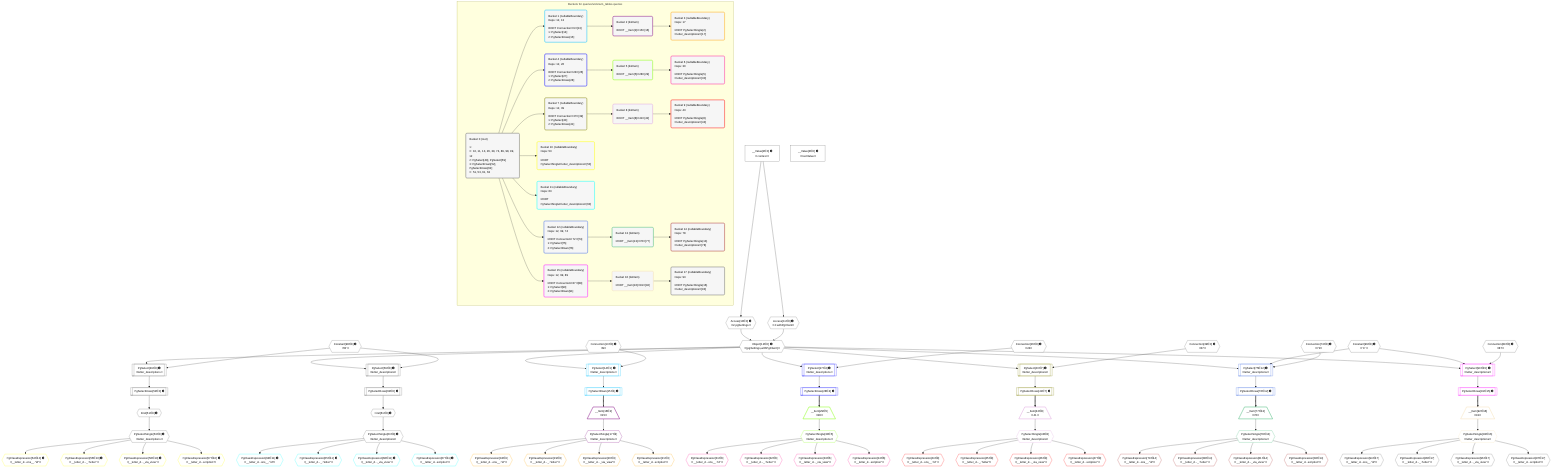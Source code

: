 %%{init: {'themeVariables': { 'fontSize': '12px'}}}%%
graph TD
    classDef path fill:#eee,stroke:#000,color:#000
    classDef plan fill:#fff,stroke-width:1px,color:#000
    classDef itemplan fill:#fff,stroke-width:2px,color:#000
    classDef unbatchedplan fill:#dff,stroke-width:1px,color:#000
    classDef sideeffectplan fill:#fcc,stroke-width:2px,color:#000
    classDef bucket fill:#f6f6f6,color:#000,stroke-width:2px,text-align:left


    %% plan dependencies
    Object12{{"Object[12∈0] ➊<br />ᐸ{pgSettings,withPgClient}ᐳ"}}:::plan
    Access10{{"Access[10∈0] ➊<br />ᐸ2.pgSettingsᐳ"}}:::plan
    Access11{{"Access[11∈0] ➊<br />ᐸ2.withPgClientᐳ"}}:::plan
    Access10 & Access11 --> Object12
    PgSelect49[["PgSelect[49∈0] ➊<br />ᐸletter_descriptionsᐳ"]]:::plan
    Constant98{{"Constant[98∈0] ➊<br />ᐸ'B'ᐳ"}}:::plan
    Object12 & Constant98 --> PgSelect49
    PgSelect59[["PgSelect[59∈0] ➊<br />ᐸletter_descriptionsᐳ"]]:::plan
    Object12 & Constant98 --> PgSelect59
    __Value2["__Value[2∈0] ➊<br />ᐸcontextᐳ"]:::plan
    __Value2 --> Access10
    __Value2 --> Access11
    First51{{"First[51∈0] ➊"}}:::plan
    PgSelectRows52[["PgSelectRows[52∈0] ➊"]]:::plan
    PgSelectRows52 --> First51
    PgSelect49 --> PgSelectRows52
    PgSelectSingle53{{"PgSelectSingle[53∈0] ➊<br />ᐸletter_descriptionsᐳ"}}:::plan
    First51 --> PgSelectSingle53
    First61{{"First[61∈0] ➊"}}:::plan
    PgSelectRows62[["PgSelectRows[62∈0] ➊"]]:::plan
    PgSelectRows62 --> First61
    PgSelect59 --> PgSelectRows62
    PgSelectSingle63{{"PgSelectSingle[63∈0] ➊<br />ᐸletter_descriptionsᐳ"}}:::plan
    First61 --> PgSelectSingle63
    __Value4["__Value[4∈0] ➊<br />ᐸrootValueᐳ"]:::plan
    Connection13{{"Connection[13∈0] ➊<br />ᐸ9ᐳ"}}:::plan
    Connection26{{"Connection[26∈0] ➊<br />ᐸ24ᐳ"}}:::plan
    Connection39{{"Connection[39∈0] ➊<br />ᐸ37ᐳ"}}:::plan
    Connection74{{"Connection[74∈0] ➊<br />ᐸ72ᐳ"}}:::plan
    Connection89{{"Connection[89∈0] ➊<br />ᐸ87ᐳ"}}:::plan
    Constant99{{"Constant[99∈0] ➊<br />ᐸ'C'ᐳ"}}:::plan
    PgSelect14[["PgSelect[14∈1] ➊<br />ᐸletter_descriptionsᐳ"]]:::plan
    Object12 & Connection13 --> PgSelect14
    PgSelectRows15[["PgSelectRows[15∈1] ➊"]]:::plan
    PgSelect14 --> PgSelectRows15
    __Item16[/"__Item[16∈2]<br />ᐸ15ᐳ"\]:::itemplan
    PgSelectRows15 ==> __Item16
    PgSelectSingle17{{"PgSelectSingle[17∈2]<br />ᐸletter_descriptionsᐳ"}}:::plan
    __Item16 --> PgSelectSingle17
    PgClassExpression18{{"PgClassExpression[18∈3]<br />ᐸ__letter_d...ons__.”id”ᐳ"}}:::plan
    PgSelectSingle17 --> PgClassExpression18
    PgClassExpression19{{"PgClassExpression[19∈3]<br />ᐸ__letter_d..._.”letter”ᐳ"}}:::plan
    PgSelectSingle17 --> PgClassExpression19
    PgClassExpression20{{"PgClassExpression[20∈3]<br />ᐸ__letter_d..._via_view”ᐳ"}}:::plan
    PgSelectSingle17 --> PgClassExpression20
    PgClassExpression21{{"PgClassExpression[21∈3]<br />ᐸ__letter_d...scription”ᐳ"}}:::plan
    PgSelectSingle17 --> PgClassExpression21
    PgSelect27[["PgSelect[27∈4] ➊<br />ᐸletter_descriptionsᐳ"]]:::plan
    Object12 & Connection26 --> PgSelect27
    PgSelectRows28[["PgSelectRows[28∈4] ➊"]]:::plan
    PgSelect27 --> PgSelectRows28
    __Item29[/"__Item[29∈5]<br />ᐸ28ᐳ"\]:::itemplan
    PgSelectRows28 ==> __Item29
    PgSelectSingle30{{"PgSelectSingle[30∈5]<br />ᐸletter_descriptionsᐳ"}}:::plan
    __Item29 --> PgSelectSingle30
    PgClassExpression31{{"PgClassExpression[31∈6]<br />ᐸ__letter_d...ons__.”id”ᐳ"}}:::plan
    PgSelectSingle30 --> PgClassExpression31
    PgClassExpression32{{"PgClassExpression[32∈6]<br />ᐸ__letter_d..._.”letter”ᐳ"}}:::plan
    PgSelectSingle30 --> PgClassExpression32
    PgClassExpression33{{"PgClassExpression[33∈6]<br />ᐸ__letter_d..._via_view”ᐳ"}}:::plan
    PgSelectSingle30 --> PgClassExpression33
    PgClassExpression34{{"PgClassExpression[34∈6]<br />ᐸ__letter_d...scription”ᐳ"}}:::plan
    PgSelectSingle30 --> PgClassExpression34
    PgSelect40[["PgSelect[40∈7] ➊<br />ᐸletter_descriptionsᐳ"]]:::plan
    Object12 & Connection39 --> PgSelect40
    PgSelectRows41[["PgSelectRows[41∈7] ➊"]]:::plan
    PgSelect40 --> PgSelectRows41
    __Item42[/"__Item[42∈8]<br />ᐸ41ᐳ"\]:::itemplan
    PgSelectRows41 ==> __Item42
    PgSelectSingle43{{"PgSelectSingle[43∈8]<br />ᐸletter_descriptionsᐳ"}}:::plan
    __Item42 --> PgSelectSingle43
    PgClassExpression44{{"PgClassExpression[44∈9]<br />ᐸ__letter_d...ons__.”id”ᐳ"}}:::plan
    PgSelectSingle43 --> PgClassExpression44
    PgClassExpression45{{"PgClassExpression[45∈9]<br />ᐸ__letter_d..._.”letter”ᐳ"}}:::plan
    PgSelectSingle43 --> PgClassExpression45
    PgClassExpression46{{"PgClassExpression[46∈9]<br />ᐸ__letter_d..._via_view”ᐳ"}}:::plan
    PgSelectSingle43 --> PgClassExpression46
    PgClassExpression47{{"PgClassExpression[47∈9]<br />ᐸ__letter_d...scription”ᐳ"}}:::plan
    PgSelectSingle43 --> PgClassExpression47
    PgClassExpression54{{"PgClassExpression[54∈10] ➊<br />ᐸ__letter_d...ons__.”id”ᐳ"}}:::plan
    PgSelectSingle53 --> PgClassExpression54
    PgClassExpression55{{"PgClassExpression[55∈10] ➊<br />ᐸ__letter_d..._.”letter”ᐳ"}}:::plan
    PgSelectSingle53 --> PgClassExpression55
    PgClassExpression56{{"PgClassExpression[56∈10] ➊<br />ᐸ__letter_d..._via_view”ᐳ"}}:::plan
    PgSelectSingle53 --> PgClassExpression56
    PgClassExpression57{{"PgClassExpression[57∈10] ➊<br />ᐸ__letter_d...scription”ᐳ"}}:::plan
    PgSelectSingle53 --> PgClassExpression57
    PgClassExpression64{{"PgClassExpression[64∈11] ➊<br />ᐸ__letter_d...ons__.”id”ᐳ"}}:::plan
    PgSelectSingle63 --> PgClassExpression64
    PgClassExpression65{{"PgClassExpression[65∈11] ➊<br />ᐸ__letter_d..._.”letter”ᐳ"}}:::plan
    PgSelectSingle63 --> PgClassExpression65
    PgClassExpression66{{"PgClassExpression[66∈11] ➊<br />ᐸ__letter_d..._via_view”ᐳ"}}:::plan
    PgSelectSingle63 --> PgClassExpression66
    PgClassExpression67{{"PgClassExpression[67∈11] ➊<br />ᐸ__letter_d...scription”ᐳ"}}:::plan
    PgSelectSingle63 --> PgClassExpression67
    PgSelect75[["PgSelect[75∈12] ➊<br />ᐸletter_descriptionsᐳ"]]:::plan
    Object12 & Constant99 & Connection74 --> PgSelect75
    PgSelectRows76[["PgSelectRows[76∈12] ➊"]]:::plan
    PgSelect75 --> PgSelectRows76
    __Item77[/"__Item[77∈13]<br />ᐸ76ᐳ"\]:::itemplan
    PgSelectRows76 ==> __Item77
    PgSelectSingle78{{"PgSelectSingle[78∈13]<br />ᐸletter_descriptionsᐳ"}}:::plan
    __Item77 --> PgSelectSingle78
    PgClassExpression79{{"PgClassExpression[79∈14]<br />ᐸ__letter_d...ons__.”id”ᐳ"}}:::plan
    PgSelectSingle78 --> PgClassExpression79
    PgClassExpression80{{"PgClassExpression[80∈14]<br />ᐸ__letter_d..._.”letter”ᐳ"}}:::plan
    PgSelectSingle78 --> PgClassExpression80
    PgClassExpression81{{"PgClassExpression[81∈14]<br />ᐸ__letter_d..._via_view”ᐳ"}}:::plan
    PgSelectSingle78 --> PgClassExpression81
    PgClassExpression82{{"PgClassExpression[82∈14]<br />ᐸ__letter_d...scription”ᐳ"}}:::plan
    PgSelectSingle78 --> PgClassExpression82
    PgSelect90[["PgSelect[90∈15] ➊<br />ᐸletter_descriptionsᐳ"]]:::plan
    Object12 & Constant99 & Connection89 --> PgSelect90
    PgSelectRows91[["PgSelectRows[91∈15] ➊"]]:::plan
    PgSelect90 --> PgSelectRows91
    __Item92[/"__Item[92∈16]<br />ᐸ91ᐳ"\]:::itemplan
    PgSelectRows91 ==> __Item92
    PgSelectSingle93{{"PgSelectSingle[93∈16]<br />ᐸletter_descriptionsᐳ"}}:::plan
    __Item92 --> PgSelectSingle93
    PgClassExpression94{{"PgClassExpression[94∈17]<br />ᐸ__letter_d...ons__.”id”ᐳ"}}:::plan
    PgSelectSingle93 --> PgClassExpression94
    PgClassExpression95{{"PgClassExpression[95∈17]<br />ᐸ__letter_d..._.”letter”ᐳ"}}:::plan
    PgSelectSingle93 --> PgClassExpression95
    PgClassExpression96{{"PgClassExpression[96∈17]<br />ᐸ__letter_d..._via_view”ᐳ"}}:::plan
    PgSelectSingle93 --> PgClassExpression96
    PgClassExpression97{{"PgClassExpression[97∈17]<br />ᐸ__letter_d...scription”ᐳ"}}:::plan
    PgSelectSingle93 --> PgClassExpression97

    %% define steps

    subgraph "Buckets for queries/v4/enum_tables.queries"
    Bucket0("Bucket 0 (root)<br /><br />1: <br />ᐳ: 10, 11, 13, 26, 39, 74, 89, 98, 99, 12<br />2: PgSelect[49], PgSelect[59]<br />3: PgSelectRows[52], PgSelectRows[62]<br />ᐳ: 51, 53, 61, 63"):::bucket
    classDef bucket0 stroke:#696969
    class Bucket0,__Value2,__Value4,Access10,Access11,Object12,Connection13,Connection26,Connection39,PgSelect49,First51,PgSelectRows52,PgSelectSingle53,PgSelect59,First61,PgSelectRows62,PgSelectSingle63,Connection74,Connection89,Constant98,Constant99 bucket0
    Bucket1("Bucket 1 (nullableBoundary)<br />Deps: 12, 13<br /><br />ROOT Connectionᐸ9ᐳ[13]<br />1: PgSelect[14]<br />2: PgSelectRows[15]"):::bucket
    classDef bucket1 stroke:#00bfff
    class Bucket1,PgSelect14,PgSelectRows15 bucket1
    Bucket2("Bucket 2 (listItem)<br /><br />ROOT __Item{2}ᐸ15ᐳ[16]"):::bucket
    classDef bucket2 stroke:#7f007f
    class Bucket2,__Item16,PgSelectSingle17 bucket2
    Bucket3("Bucket 3 (nullableBoundary)<br />Deps: 17<br /><br />ROOT PgSelectSingle{2}ᐸletter_descriptionsᐳ[17]"):::bucket
    classDef bucket3 stroke:#ffa500
    class Bucket3,PgClassExpression18,PgClassExpression19,PgClassExpression20,PgClassExpression21 bucket3
    Bucket4("Bucket 4 (nullableBoundary)<br />Deps: 12, 26<br /><br />ROOT Connectionᐸ24ᐳ[26]<br />1: PgSelect[27]<br />2: PgSelectRows[28]"):::bucket
    classDef bucket4 stroke:#0000ff
    class Bucket4,PgSelect27,PgSelectRows28 bucket4
    Bucket5("Bucket 5 (listItem)<br /><br />ROOT __Item{5}ᐸ28ᐳ[29]"):::bucket
    classDef bucket5 stroke:#7fff00
    class Bucket5,__Item29,PgSelectSingle30 bucket5
    Bucket6("Bucket 6 (nullableBoundary)<br />Deps: 30<br /><br />ROOT PgSelectSingle{5}ᐸletter_descriptionsᐳ[30]"):::bucket
    classDef bucket6 stroke:#ff1493
    class Bucket6,PgClassExpression31,PgClassExpression32,PgClassExpression33,PgClassExpression34 bucket6
    Bucket7("Bucket 7 (nullableBoundary)<br />Deps: 12, 39<br /><br />ROOT Connectionᐸ37ᐳ[39]<br />1: PgSelect[40]<br />2: PgSelectRows[41]"):::bucket
    classDef bucket7 stroke:#808000
    class Bucket7,PgSelect40,PgSelectRows41 bucket7
    Bucket8("Bucket 8 (listItem)<br /><br />ROOT __Item{8}ᐸ41ᐳ[42]"):::bucket
    classDef bucket8 stroke:#dda0dd
    class Bucket8,__Item42,PgSelectSingle43 bucket8
    Bucket9("Bucket 9 (nullableBoundary)<br />Deps: 43<br /><br />ROOT PgSelectSingle{8}ᐸletter_descriptionsᐳ[43]"):::bucket
    classDef bucket9 stroke:#ff0000
    class Bucket9,PgClassExpression44,PgClassExpression45,PgClassExpression46,PgClassExpression47 bucket9
    Bucket10("Bucket 10 (nullableBoundary)<br />Deps: 53<br /><br />ROOT PgSelectSingleᐸletter_descriptionsᐳ[53]"):::bucket
    classDef bucket10 stroke:#ffff00
    class Bucket10,PgClassExpression54,PgClassExpression55,PgClassExpression56,PgClassExpression57 bucket10
    Bucket11("Bucket 11 (nullableBoundary)<br />Deps: 63<br /><br />ROOT PgSelectSingleᐸletter_descriptionsᐳ[63]"):::bucket
    classDef bucket11 stroke:#00ffff
    class Bucket11,PgClassExpression64,PgClassExpression65,PgClassExpression66,PgClassExpression67 bucket11
    Bucket12("Bucket 12 (nullableBoundary)<br />Deps: 12, 99, 74<br /><br />ROOT Connectionᐸ72ᐳ[74]<br />1: PgSelect[75]<br />2: PgSelectRows[76]"):::bucket
    classDef bucket12 stroke:#4169e1
    class Bucket12,PgSelect75,PgSelectRows76 bucket12
    Bucket13("Bucket 13 (listItem)<br /><br />ROOT __Item{13}ᐸ76ᐳ[77]"):::bucket
    classDef bucket13 stroke:#3cb371
    class Bucket13,__Item77,PgSelectSingle78 bucket13
    Bucket14("Bucket 14 (nullableBoundary)<br />Deps: 78<br /><br />ROOT PgSelectSingle{13}ᐸletter_descriptionsᐳ[78]"):::bucket
    classDef bucket14 stroke:#a52a2a
    class Bucket14,PgClassExpression79,PgClassExpression80,PgClassExpression81,PgClassExpression82 bucket14
    Bucket15("Bucket 15 (nullableBoundary)<br />Deps: 12, 99, 89<br /><br />ROOT Connectionᐸ87ᐳ[89]<br />1: PgSelect[90]<br />2: PgSelectRows[91]"):::bucket
    classDef bucket15 stroke:#ff00ff
    class Bucket15,PgSelect90,PgSelectRows91 bucket15
    Bucket16("Bucket 16 (listItem)<br /><br />ROOT __Item{16}ᐸ91ᐳ[92]"):::bucket
    classDef bucket16 stroke:#f5deb3
    class Bucket16,__Item92,PgSelectSingle93 bucket16
    Bucket17("Bucket 17 (nullableBoundary)<br />Deps: 93<br /><br />ROOT PgSelectSingle{16}ᐸletter_descriptionsᐳ[93]"):::bucket
    classDef bucket17 stroke:#696969
    class Bucket17,PgClassExpression94,PgClassExpression95,PgClassExpression96,PgClassExpression97 bucket17
    Bucket0 --> Bucket1 & Bucket4 & Bucket7 & Bucket10 & Bucket11 & Bucket12 & Bucket15
    Bucket1 --> Bucket2
    Bucket2 --> Bucket3
    Bucket4 --> Bucket5
    Bucket5 --> Bucket6
    Bucket7 --> Bucket8
    Bucket8 --> Bucket9
    Bucket12 --> Bucket13
    Bucket13 --> Bucket14
    Bucket15 --> Bucket16
    Bucket16 --> Bucket17
    end